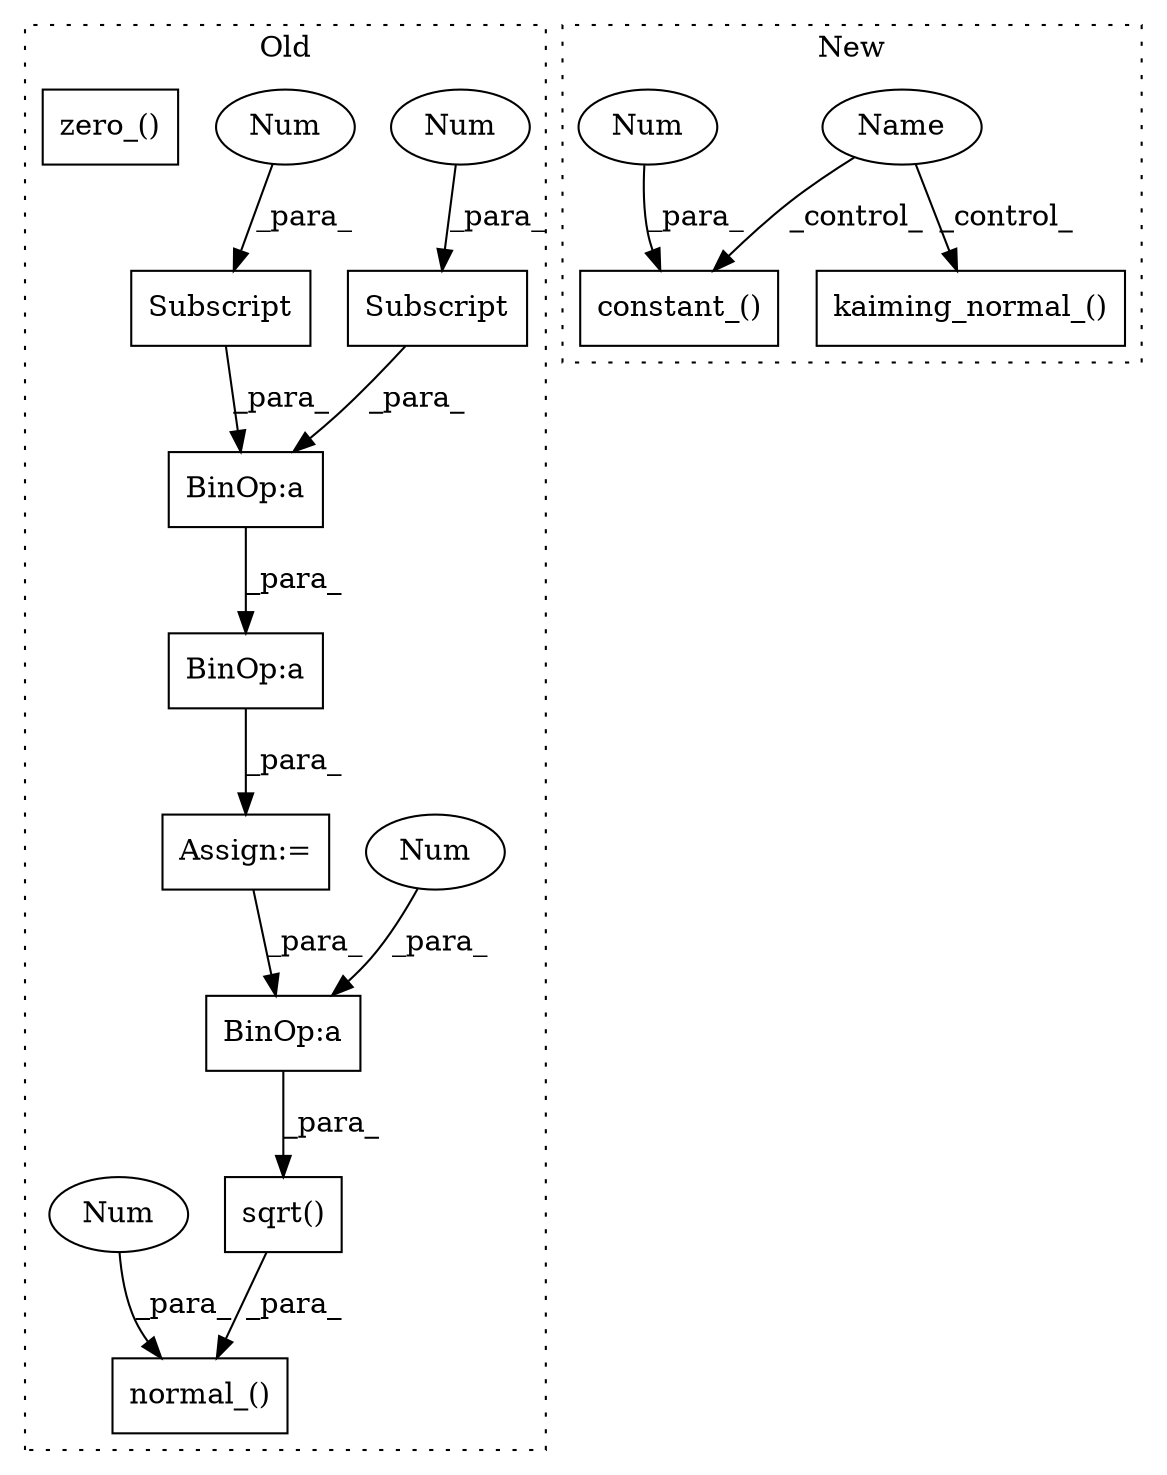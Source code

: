 digraph G {
subgraph cluster0 {
1 [label="sqrt()" a="75" s="2985,3001" l="10,1" shape="box"];
3 [label="BinOp:a" a="82" s="2997" l="3" shape="box"];
4 [label="Num" a="76" s="2995" l="2" shape="ellipse"];
6 [label="BinOp:a" a="82" s="2907" l="3" shape="box"];
7 [label="BinOp:a" a="82" s="2892" l="37" shape="box"];
8 [label="Subscript" a="63" s="2910,0" l="16,0" shape="box"];
9 [label="normal_()" a="75" s="2960,3002" l="22,1" shape="box"];
10 [label="Subscript" a="63" s="2891,0" l="16,0" shape="box"];
11 [label="Num" a="76" s="2924" l="1" shape="ellipse"];
12 [label="Num" a="76" s="2905" l="1" shape="ellipse"];
13 [label="Num" a="76" s="2982" l="1" shape="ellipse"];
14 [label="Assign:=" a="68" s="2888" l="3" shape="box"];
15 [label="zero_()" a="75" s="3107" l="19" shape="box"];
label = "Old";
style="dotted";
}
subgraph cluster1 {
2 [label="kaiming_normal_()" a="75" s="2887,2919" l="24,38" shape="box"];
5 [label="Name" a="87" s="2809" l="1" shape="ellipse"];
16 [label="constant_()" a="75" s="3070,3098" l="18,1" shape="box"];
17 [label="Num" a="76" s="3096" l="2" shape="ellipse"];
label = "New";
style="dotted";
}
1 -> 9 [label="_para_"];
3 -> 1 [label="_para_"];
4 -> 3 [label="_para_"];
5 -> 16 [label="_control_"];
5 -> 2 [label="_control_"];
6 -> 7 [label="_para_"];
7 -> 14 [label="_para_"];
8 -> 6 [label="_para_"];
10 -> 6 [label="_para_"];
11 -> 8 [label="_para_"];
12 -> 10 [label="_para_"];
13 -> 9 [label="_para_"];
14 -> 3 [label="_para_"];
17 -> 16 [label="_para_"];
}